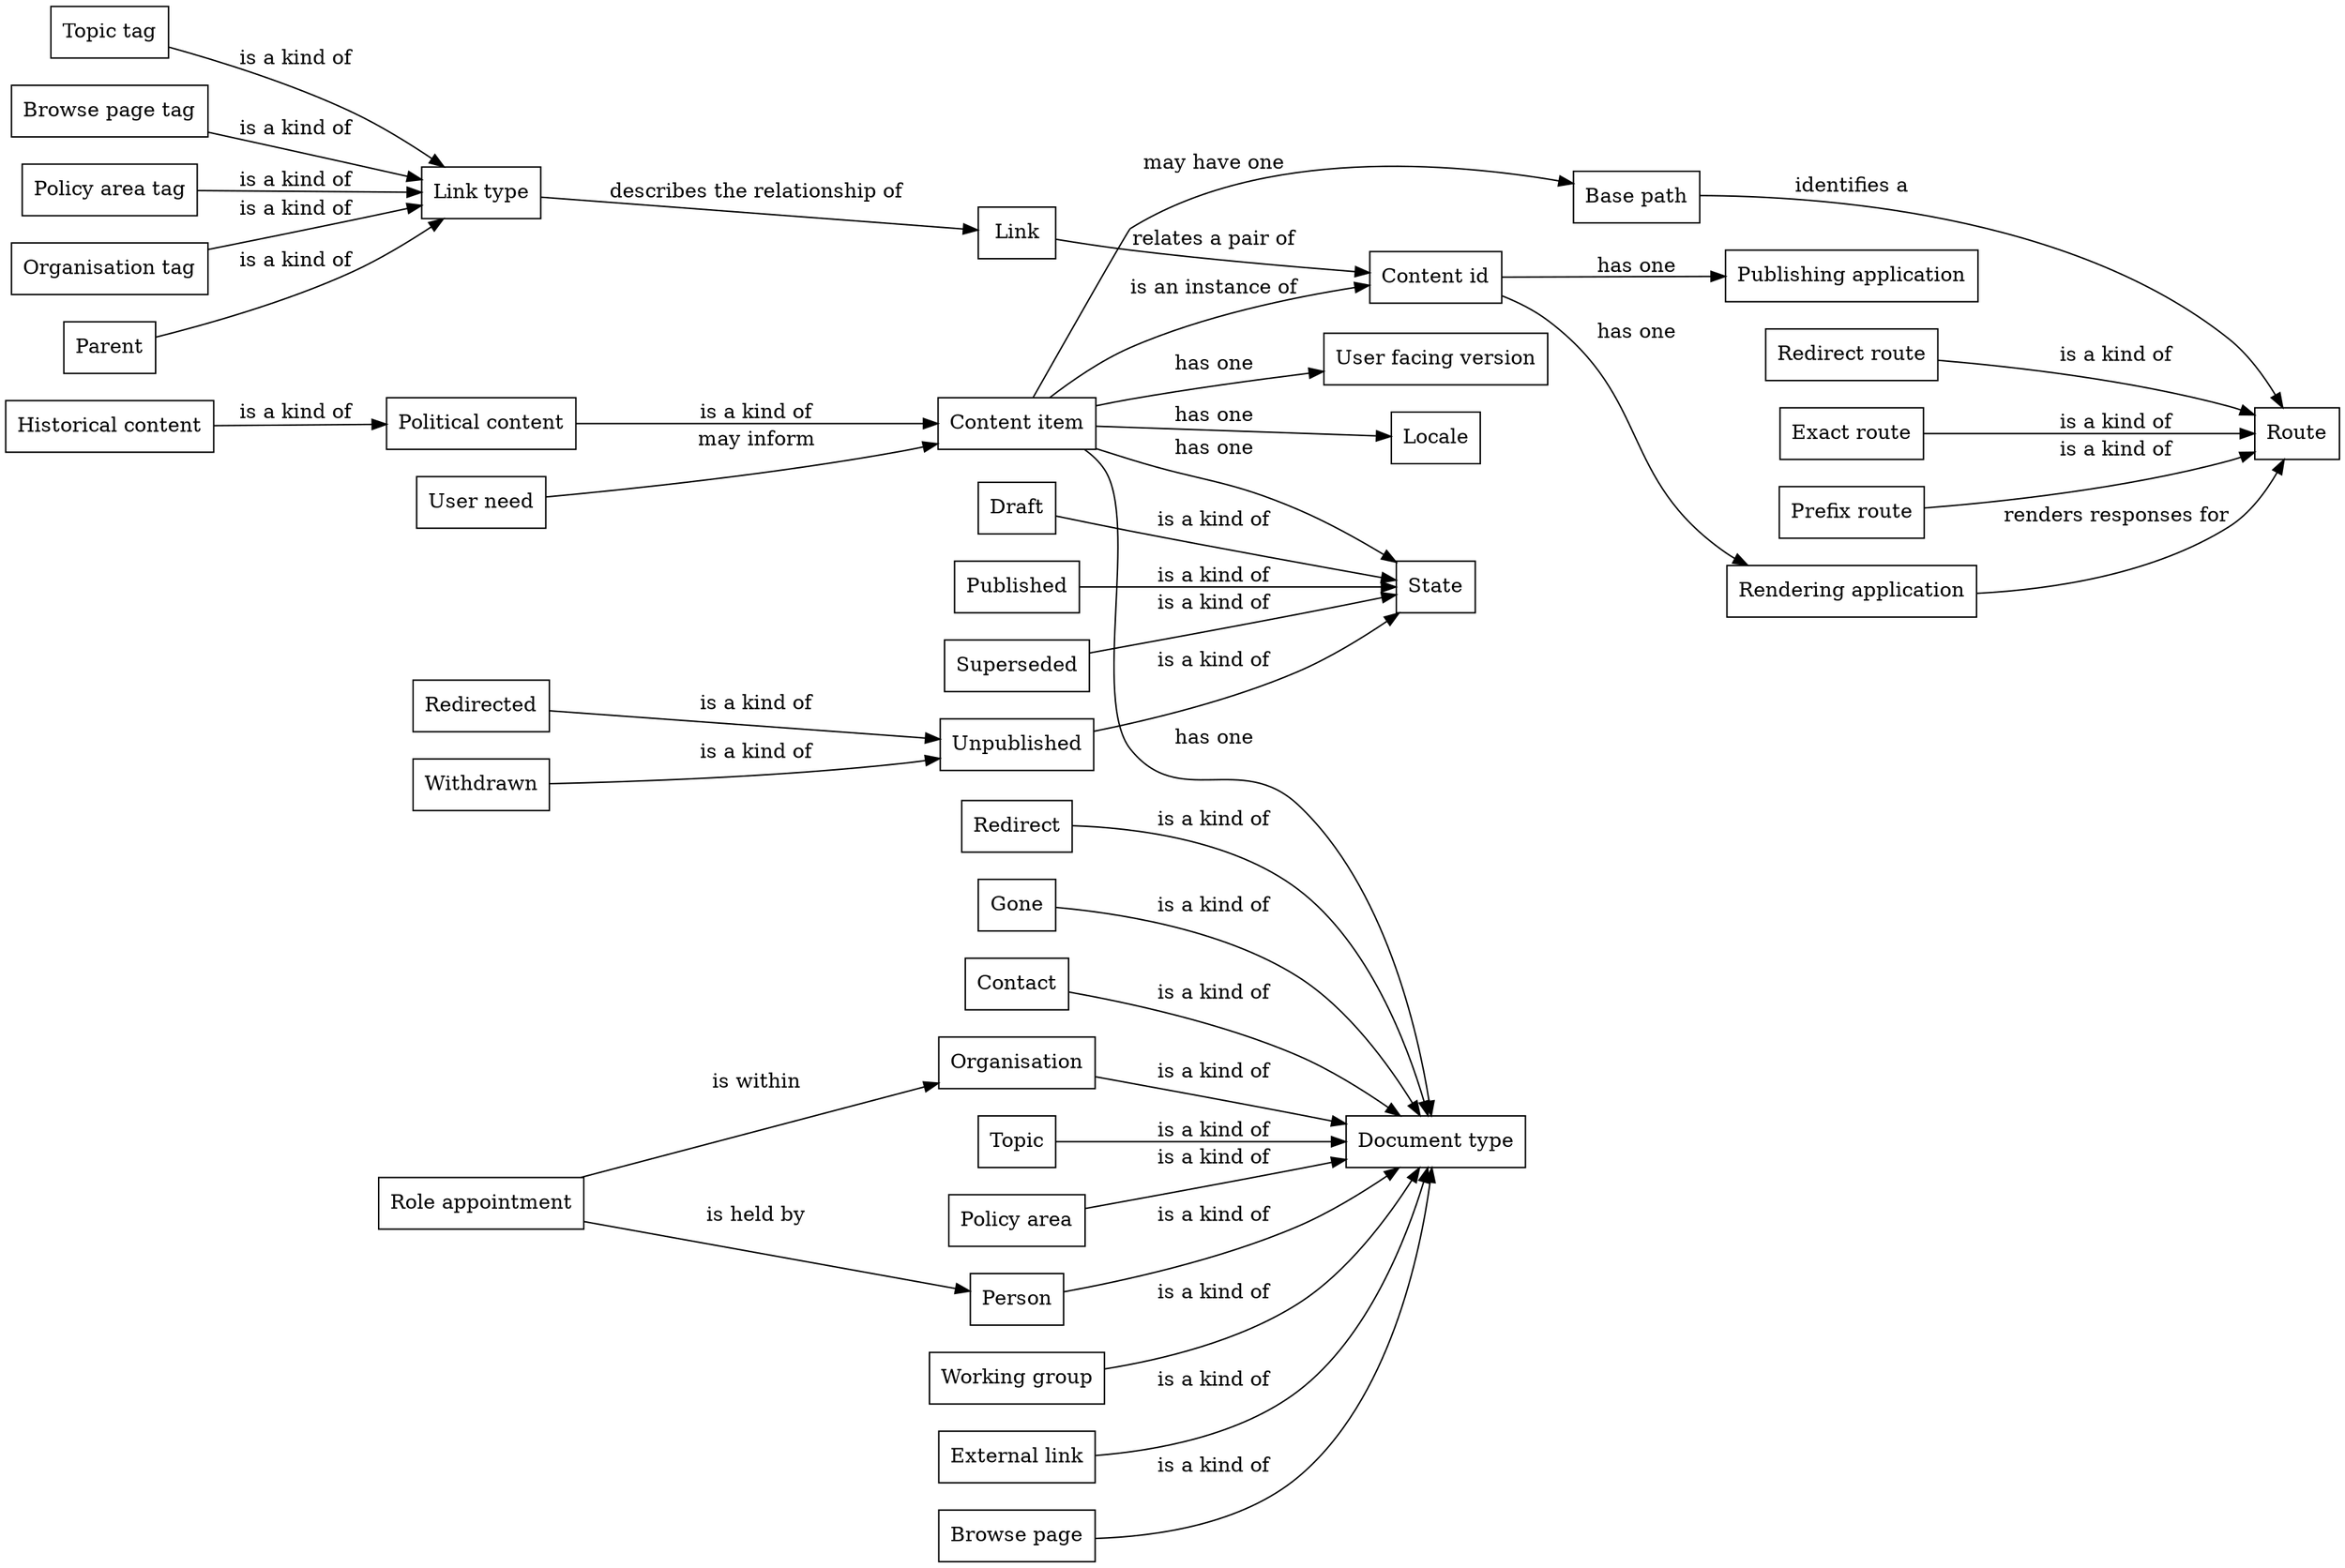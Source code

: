 digraph G {
  rankdir=LR
  node [shape=record]
  "Content item" -> "Content id" [label="is an instance of"];
  "Content item" -> "User facing version" [label="has one"];
  "Content item" -> "State" [label="has one"];
  "Content item" -> "Locale" [label="has one"];
  "Content item" -> "Base path" [label="may have one"];
  "Content id" -> "Rendering application" [label="has one"];
  "Content id" -> "Publishing application" [label="has one"];
  "Content item" -> "Document type" [label="has one"];
  "Base path" -> "Route" [label="identifies a"];
  "Rendering application" -> "Route" [label="renders responses for"];
  "Link" -> "Content id" [label="relates a pair of"];
  "Link type" -> "Link" [label="describes the relationship of"];
  "Parent" -> "Link type" [label="is a kind of"];
  "Topic tag" -> "Link type" [label="is a kind of"];
  "Browse page tag" -> "Link type" [label="is a kind of"];
  "Policy area tag" -> "Link type" [label="is a kind of"];
  "Organisation tag" -> "Link type" [label="is a kind of"];
  "Redirect" -> "Document type" [label="is a kind of"];
  "Gone" -> "Document type" [label="is a kind of"];
  "Redirect route" -> "Route" [label="is a kind of"];
  "Exact route" -> "Route" [label="is a kind of"];
  "Prefix route" -> "Route" [label="is a kind of"];
  //"Prefix route" -> "Multipage format" [label="used for"];
  //"Multipage format" -> "Document type" [label="is a class of"];
  "Contact" -> "Document type" [label="is a kind of"]
  "Organisation" -> "Document type" [label="is a kind of"]
  "Topic" -> "Document type" [label="is a kind of"]
  "Policy area" -> "Document type" [label="is a kind of"]
  "Person" -> "Document type" [label="is a kind of"]
  "Working group" -> "Document type" [label="is a kind of"]
  "External link" -> "Document type" [label="is a kind of"]
  "Browse page" -> "Document type" [label="is a kind of"]
  "Role appointment" -> "Person" [label="is held by"]
  "Role appointment" -> "Organisation" [label="is within"]
  "User need" -> "Content item" [label="may inform"]
  "Draft" -> "State" [label="is a kind of"]
  "Published" -> "State" [label="is a kind of"]
  "Superseded" -> "State" [label="is a kind of"]
  "Unpublished" -> "State" [label="is a kind of"]
  "Redirected" -> "Unpublished" [label="is a kind of"]
  "Withdrawn" -> "Unpublished" [label="is a kind of"]
  "Political content" -> "Content item" [label="is a kind of"]
  "Historical content" -> "Political content" [label="is a kind of"]
}
